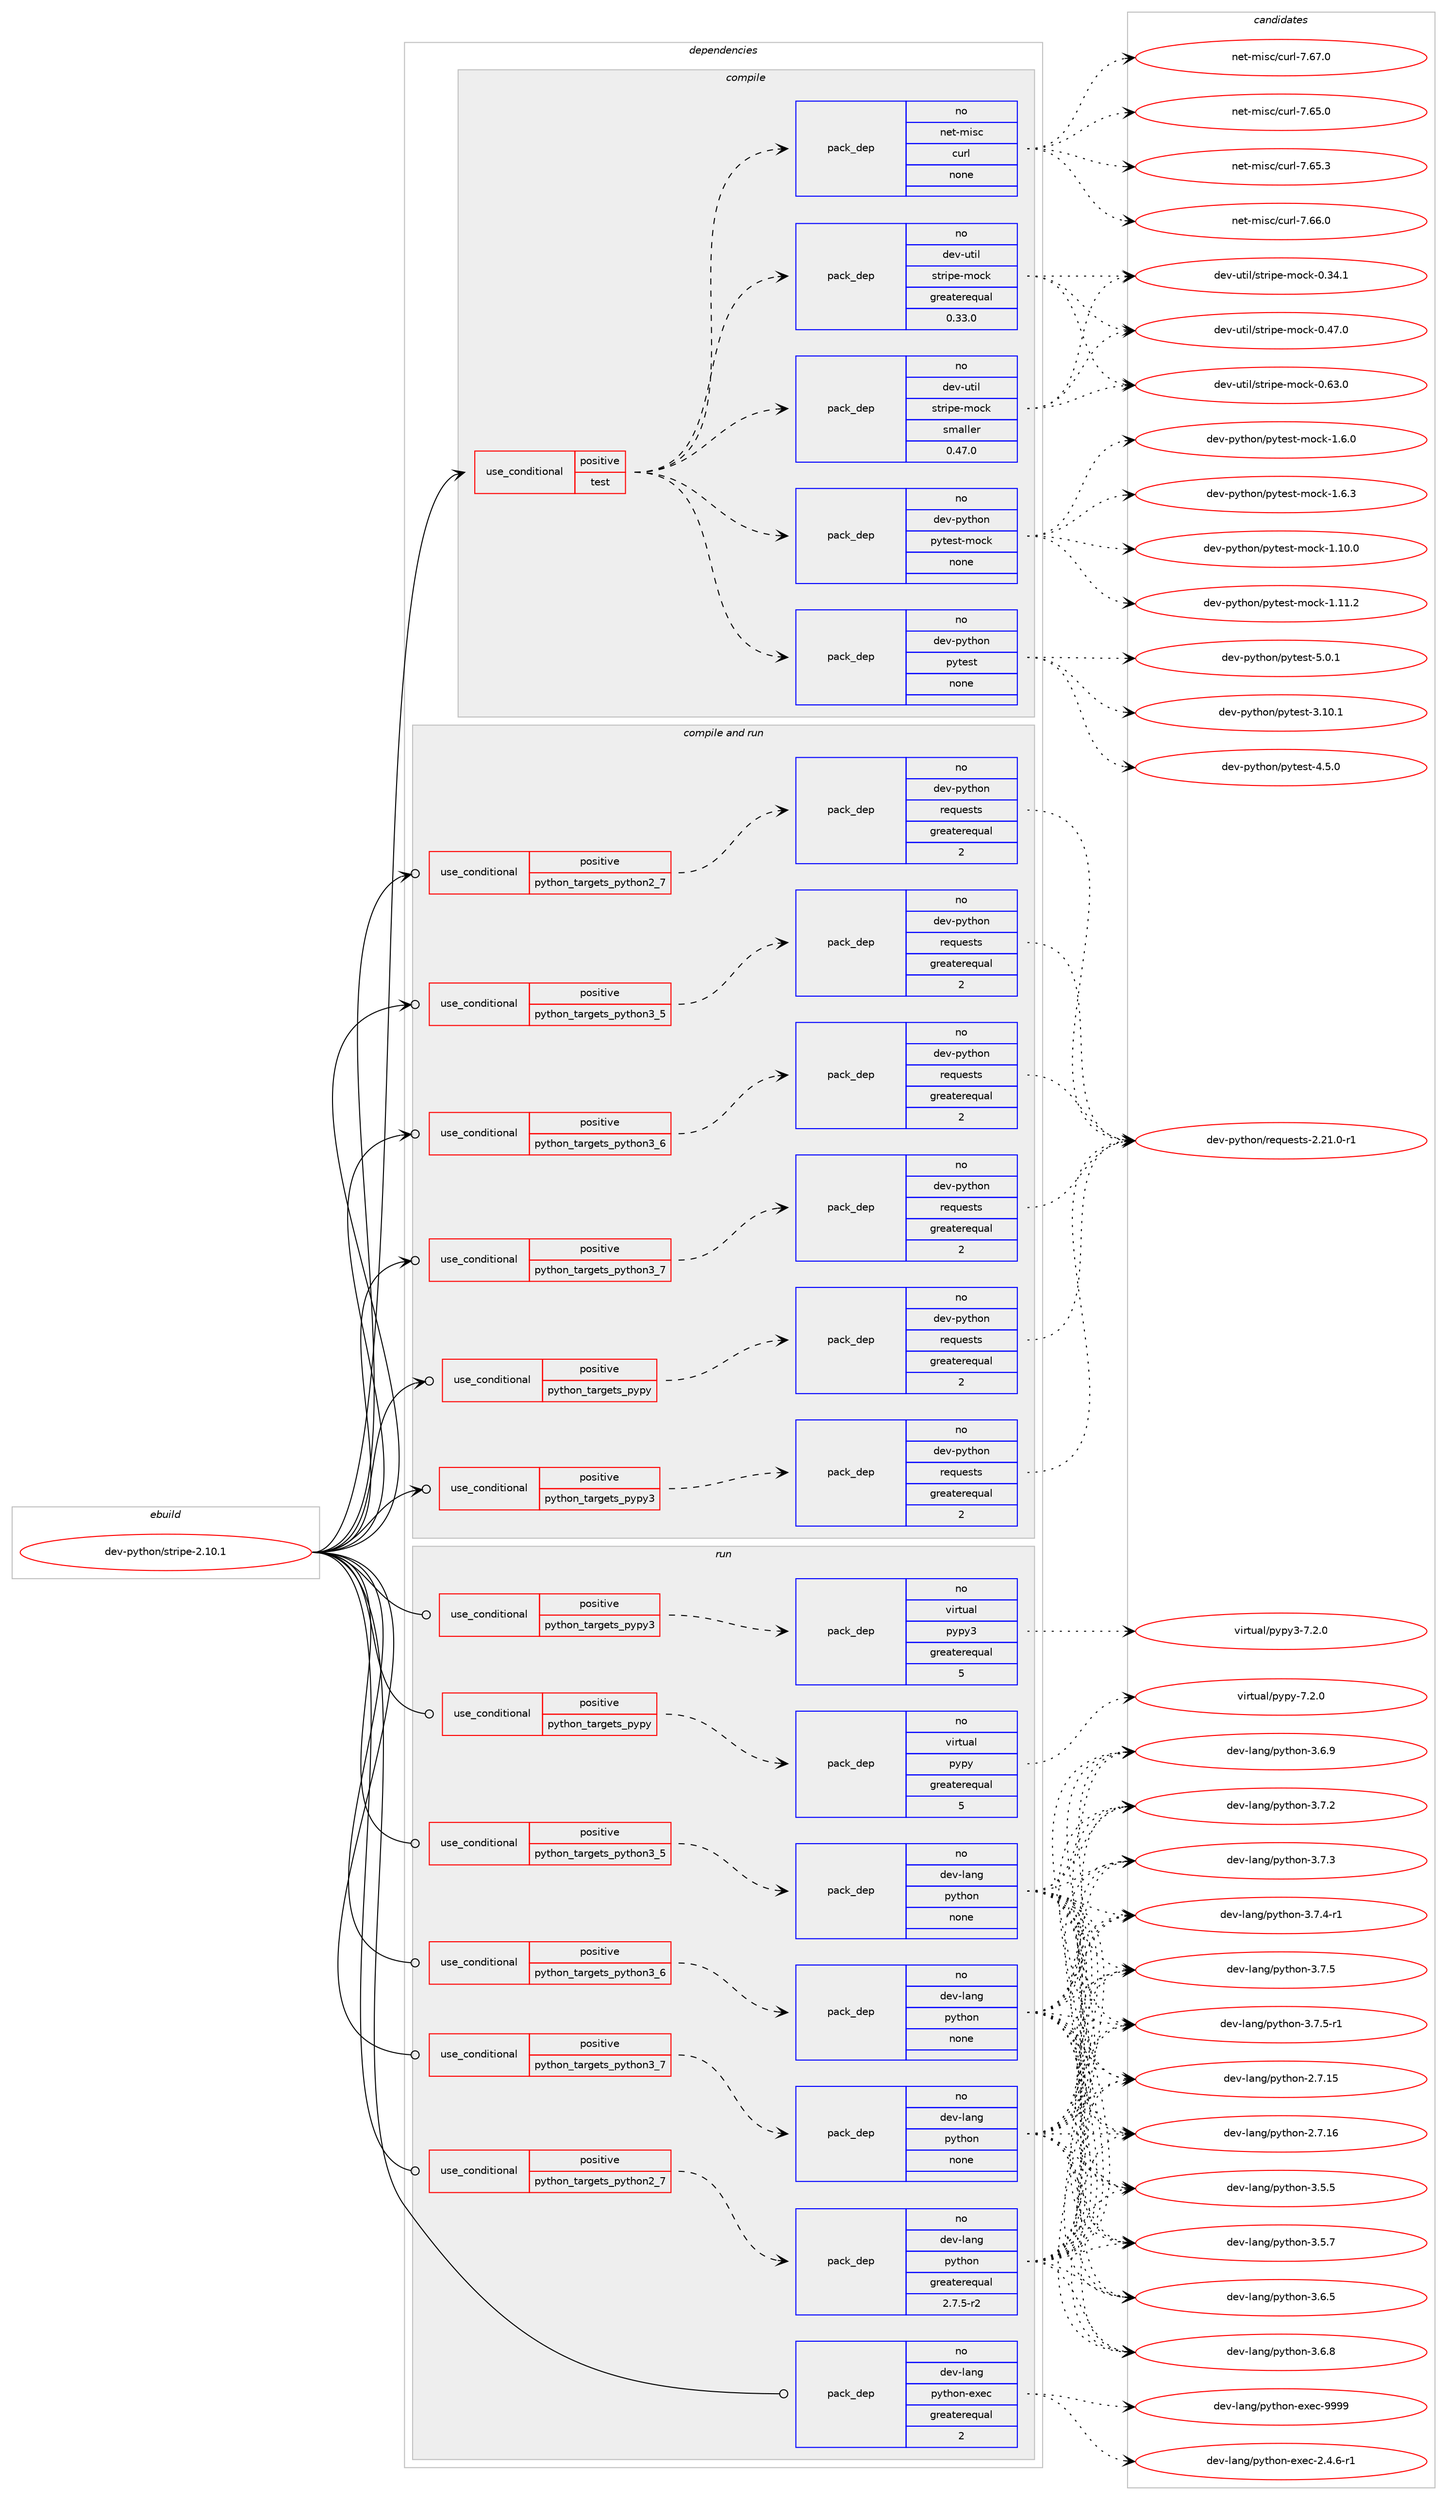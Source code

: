 digraph prolog {

# *************
# Graph options
# *************

newrank=true;
concentrate=true;
compound=true;
graph [rankdir=LR,fontname=Helvetica,fontsize=10,ranksep=1.5];#, ranksep=2.5, nodesep=0.2];
edge  [arrowhead=vee];
node  [fontname=Helvetica,fontsize=10];

# **********
# The ebuild
# **********

subgraph cluster_leftcol {
color=gray;
rank=same;
label=<<i>ebuild</i>>;
id [label="dev-python/stripe-2.10.1", color=red, width=4, href="../dev-python/stripe-2.10.1.svg"];
}

# ****************
# The dependencies
# ****************

subgraph cluster_midcol {
color=gray;
label=<<i>dependencies</i>>;
subgraph cluster_compile {
fillcolor="#eeeeee";
style=filled;
label=<<i>compile</i>>;
subgraph cond150028 {
dependency639428 [label=<<TABLE BORDER="0" CELLBORDER="1" CELLSPACING="0" CELLPADDING="4"><TR><TD ROWSPAN="3" CELLPADDING="10">use_conditional</TD></TR><TR><TD>positive</TD></TR><TR><TD>test</TD></TR></TABLE>>, shape=none, color=red];
subgraph pack477519 {
dependency639429 [label=<<TABLE BORDER="0" CELLBORDER="1" CELLSPACING="0" CELLPADDING="4" WIDTH="220"><TR><TD ROWSPAN="6" CELLPADDING="30">pack_dep</TD></TR><TR><TD WIDTH="110">no</TD></TR><TR><TD>dev-util</TD></TR><TR><TD>stripe-mock</TD></TR><TR><TD>greaterequal</TD></TR><TR><TD>0.33.0</TD></TR></TABLE>>, shape=none, color=blue];
}
dependency639428:e -> dependency639429:w [weight=20,style="dashed",arrowhead="vee"];
subgraph pack477520 {
dependency639430 [label=<<TABLE BORDER="0" CELLBORDER="1" CELLSPACING="0" CELLPADDING="4" WIDTH="220"><TR><TD ROWSPAN="6" CELLPADDING="30">pack_dep</TD></TR><TR><TD WIDTH="110">no</TD></TR><TR><TD>dev-util</TD></TR><TR><TD>stripe-mock</TD></TR><TR><TD>smaller</TD></TR><TR><TD>0.47.0</TD></TR></TABLE>>, shape=none, color=blue];
}
dependency639428:e -> dependency639430:w [weight=20,style="dashed",arrowhead="vee"];
subgraph pack477521 {
dependency639431 [label=<<TABLE BORDER="0" CELLBORDER="1" CELLSPACING="0" CELLPADDING="4" WIDTH="220"><TR><TD ROWSPAN="6" CELLPADDING="30">pack_dep</TD></TR><TR><TD WIDTH="110">no</TD></TR><TR><TD>dev-python</TD></TR><TR><TD>pytest</TD></TR><TR><TD>none</TD></TR><TR><TD></TD></TR></TABLE>>, shape=none, color=blue];
}
dependency639428:e -> dependency639431:w [weight=20,style="dashed",arrowhead="vee"];
subgraph pack477522 {
dependency639432 [label=<<TABLE BORDER="0" CELLBORDER="1" CELLSPACING="0" CELLPADDING="4" WIDTH="220"><TR><TD ROWSPAN="6" CELLPADDING="30">pack_dep</TD></TR><TR><TD WIDTH="110">no</TD></TR><TR><TD>dev-python</TD></TR><TR><TD>pytest-mock</TD></TR><TR><TD>none</TD></TR><TR><TD></TD></TR></TABLE>>, shape=none, color=blue];
}
dependency639428:e -> dependency639432:w [weight=20,style="dashed",arrowhead="vee"];
subgraph pack477523 {
dependency639433 [label=<<TABLE BORDER="0" CELLBORDER="1" CELLSPACING="0" CELLPADDING="4" WIDTH="220"><TR><TD ROWSPAN="6" CELLPADDING="30">pack_dep</TD></TR><TR><TD WIDTH="110">no</TD></TR><TR><TD>net-misc</TD></TR><TR><TD>curl</TD></TR><TR><TD>none</TD></TR><TR><TD></TD></TR></TABLE>>, shape=none, color=blue];
}
dependency639428:e -> dependency639433:w [weight=20,style="dashed",arrowhead="vee"];
}
id:e -> dependency639428:w [weight=20,style="solid",arrowhead="vee"];
}
subgraph cluster_compileandrun {
fillcolor="#eeeeee";
style=filled;
label=<<i>compile and run</i>>;
subgraph cond150029 {
dependency639434 [label=<<TABLE BORDER="0" CELLBORDER="1" CELLSPACING="0" CELLPADDING="4"><TR><TD ROWSPAN="3" CELLPADDING="10">use_conditional</TD></TR><TR><TD>positive</TD></TR><TR><TD>python_targets_pypy</TD></TR></TABLE>>, shape=none, color=red];
subgraph pack477524 {
dependency639435 [label=<<TABLE BORDER="0" CELLBORDER="1" CELLSPACING="0" CELLPADDING="4" WIDTH="220"><TR><TD ROWSPAN="6" CELLPADDING="30">pack_dep</TD></TR><TR><TD WIDTH="110">no</TD></TR><TR><TD>dev-python</TD></TR><TR><TD>requests</TD></TR><TR><TD>greaterequal</TD></TR><TR><TD>2</TD></TR></TABLE>>, shape=none, color=blue];
}
dependency639434:e -> dependency639435:w [weight=20,style="dashed",arrowhead="vee"];
}
id:e -> dependency639434:w [weight=20,style="solid",arrowhead="odotvee"];
subgraph cond150030 {
dependency639436 [label=<<TABLE BORDER="0" CELLBORDER="1" CELLSPACING="0" CELLPADDING="4"><TR><TD ROWSPAN="3" CELLPADDING="10">use_conditional</TD></TR><TR><TD>positive</TD></TR><TR><TD>python_targets_pypy3</TD></TR></TABLE>>, shape=none, color=red];
subgraph pack477525 {
dependency639437 [label=<<TABLE BORDER="0" CELLBORDER="1" CELLSPACING="0" CELLPADDING="4" WIDTH="220"><TR><TD ROWSPAN="6" CELLPADDING="30">pack_dep</TD></TR><TR><TD WIDTH="110">no</TD></TR><TR><TD>dev-python</TD></TR><TR><TD>requests</TD></TR><TR><TD>greaterequal</TD></TR><TR><TD>2</TD></TR></TABLE>>, shape=none, color=blue];
}
dependency639436:e -> dependency639437:w [weight=20,style="dashed",arrowhead="vee"];
}
id:e -> dependency639436:w [weight=20,style="solid",arrowhead="odotvee"];
subgraph cond150031 {
dependency639438 [label=<<TABLE BORDER="0" CELLBORDER="1" CELLSPACING="0" CELLPADDING="4"><TR><TD ROWSPAN="3" CELLPADDING="10">use_conditional</TD></TR><TR><TD>positive</TD></TR><TR><TD>python_targets_python2_7</TD></TR></TABLE>>, shape=none, color=red];
subgraph pack477526 {
dependency639439 [label=<<TABLE BORDER="0" CELLBORDER="1" CELLSPACING="0" CELLPADDING="4" WIDTH="220"><TR><TD ROWSPAN="6" CELLPADDING="30">pack_dep</TD></TR><TR><TD WIDTH="110">no</TD></TR><TR><TD>dev-python</TD></TR><TR><TD>requests</TD></TR><TR><TD>greaterequal</TD></TR><TR><TD>2</TD></TR></TABLE>>, shape=none, color=blue];
}
dependency639438:e -> dependency639439:w [weight=20,style="dashed",arrowhead="vee"];
}
id:e -> dependency639438:w [weight=20,style="solid",arrowhead="odotvee"];
subgraph cond150032 {
dependency639440 [label=<<TABLE BORDER="0" CELLBORDER="1" CELLSPACING="0" CELLPADDING="4"><TR><TD ROWSPAN="3" CELLPADDING="10">use_conditional</TD></TR><TR><TD>positive</TD></TR><TR><TD>python_targets_python3_5</TD></TR></TABLE>>, shape=none, color=red];
subgraph pack477527 {
dependency639441 [label=<<TABLE BORDER="0" CELLBORDER="1" CELLSPACING="0" CELLPADDING="4" WIDTH="220"><TR><TD ROWSPAN="6" CELLPADDING="30">pack_dep</TD></TR><TR><TD WIDTH="110">no</TD></TR><TR><TD>dev-python</TD></TR><TR><TD>requests</TD></TR><TR><TD>greaterequal</TD></TR><TR><TD>2</TD></TR></TABLE>>, shape=none, color=blue];
}
dependency639440:e -> dependency639441:w [weight=20,style="dashed",arrowhead="vee"];
}
id:e -> dependency639440:w [weight=20,style="solid",arrowhead="odotvee"];
subgraph cond150033 {
dependency639442 [label=<<TABLE BORDER="0" CELLBORDER="1" CELLSPACING="0" CELLPADDING="4"><TR><TD ROWSPAN="3" CELLPADDING="10">use_conditional</TD></TR><TR><TD>positive</TD></TR><TR><TD>python_targets_python3_6</TD></TR></TABLE>>, shape=none, color=red];
subgraph pack477528 {
dependency639443 [label=<<TABLE BORDER="0" CELLBORDER="1" CELLSPACING="0" CELLPADDING="4" WIDTH="220"><TR><TD ROWSPAN="6" CELLPADDING="30">pack_dep</TD></TR><TR><TD WIDTH="110">no</TD></TR><TR><TD>dev-python</TD></TR><TR><TD>requests</TD></TR><TR><TD>greaterequal</TD></TR><TR><TD>2</TD></TR></TABLE>>, shape=none, color=blue];
}
dependency639442:e -> dependency639443:w [weight=20,style="dashed",arrowhead="vee"];
}
id:e -> dependency639442:w [weight=20,style="solid",arrowhead="odotvee"];
subgraph cond150034 {
dependency639444 [label=<<TABLE BORDER="0" CELLBORDER="1" CELLSPACING="0" CELLPADDING="4"><TR><TD ROWSPAN="3" CELLPADDING="10">use_conditional</TD></TR><TR><TD>positive</TD></TR><TR><TD>python_targets_python3_7</TD></TR></TABLE>>, shape=none, color=red];
subgraph pack477529 {
dependency639445 [label=<<TABLE BORDER="0" CELLBORDER="1" CELLSPACING="0" CELLPADDING="4" WIDTH="220"><TR><TD ROWSPAN="6" CELLPADDING="30">pack_dep</TD></TR><TR><TD WIDTH="110">no</TD></TR><TR><TD>dev-python</TD></TR><TR><TD>requests</TD></TR><TR><TD>greaterequal</TD></TR><TR><TD>2</TD></TR></TABLE>>, shape=none, color=blue];
}
dependency639444:e -> dependency639445:w [weight=20,style="dashed",arrowhead="vee"];
}
id:e -> dependency639444:w [weight=20,style="solid",arrowhead="odotvee"];
}
subgraph cluster_run {
fillcolor="#eeeeee";
style=filled;
label=<<i>run</i>>;
subgraph cond150035 {
dependency639446 [label=<<TABLE BORDER="0" CELLBORDER="1" CELLSPACING="0" CELLPADDING="4"><TR><TD ROWSPAN="3" CELLPADDING="10">use_conditional</TD></TR><TR><TD>positive</TD></TR><TR><TD>python_targets_pypy</TD></TR></TABLE>>, shape=none, color=red];
subgraph pack477530 {
dependency639447 [label=<<TABLE BORDER="0" CELLBORDER="1" CELLSPACING="0" CELLPADDING="4" WIDTH="220"><TR><TD ROWSPAN="6" CELLPADDING="30">pack_dep</TD></TR><TR><TD WIDTH="110">no</TD></TR><TR><TD>virtual</TD></TR><TR><TD>pypy</TD></TR><TR><TD>greaterequal</TD></TR><TR><TD>5</TD></TR></TABLE>>, shape=none, color=blue];
}
dependency639446:e -> dependency639447:w [weight=20,style="dashed",arrowhead="vee"];
}
id:e -> dependency639446:w [weight=20,style="solid",arrowhead="odot"];
subgraph cond150036 {
dependency639448 [label=<<TABLE BORDER="0" CELLBORDER="1" CELLSPACING="0" CELLPADDING="4"><TR><TD ROWSPAN="3" CELLPADDING="10">use_conditional</TD></TR><TR><TD>positive</TD></TR><TR><TD>python_targets_pypy3</TD></TR></TABLE>>, shape=none, color=red];
subgraph pack477531 {
dependency639449 [label=<<TABLE BORDER="0" CELLBORDER="1" CELLSPACING="0" CELLPADDING="4" WIDTH="220"><TR><TD ROWSPAN="6" CELLPADDING="30">pack_dep</TD></TR><TR><TD WIDTH="110">no</TD></TR><TR><TD>virtual</TD></TR><TR><TD>pypy3</TD></TR><TR><TD>greaterequal</TD></TR><TR><TD>5</TD></TR></TABLE>>, shape=none, color=blue];
}
dependency639448:e -> dependency639449:w [weight=20,style="dashed",arrowhead="vee"];
}
id:e -> dependency639448:w [weight=20,style="solid",arrowhead="odot"];
subgraph cond150037 {
dependency639450 [label=<<TABLE BORDER="0" CELLBORDER="1" CELLSPACING="0" CELLPADDING="4"><TR><TD ROWSPAN="3" CELLPADDING="10">use_conditional</TD></TR><TR><TD>positive</TD></TR><TR><TD>python_targets_python2_7</TD></TR></TABLE>>, shape=none, color=red];
subgraph pack477532 {
dependency639451 [label=<<TABLE BORDER="0" CELLBORDER="1" CELLSPACING="0" CELLPADDING="4" WIDTH="220"><TR><TD ROWSPAN="6" CELLPADDING="30">pack_dep</TD></TR><TR><TD WIDTH="110">no</TD></TR><TR><TD>dev-lang</TD></TR><TR><TD>python</TD></TR><TR><TD>greaterequal</TD></TR><TR><TD>2.7.5-r2</TD></TR></TABLE>>, shape=none, color=blue];
}
dependency639450:e -> dependency639451:w [weight=20,style="dashed",arrowhead="vee"];
}
id:e -> dependency639450:w [weight=20,style="solid",arrowhead="odot"];
subgraph cond150038 {
dependency639452 [label=<<TABLE BORDER="0" CELLBORDER="1" CELLSPACING="0" CELLPADDING="4"><TR><TD ROWSPAN="3" CELLPADDING="10">use_conditional</TD></TR><TR><TD>positive</TD></TR><TR><TD>python_targets_python3_5</TD></TR></TABLE>>, shape=none, color=red];
subgraph pack477533 {
dependency639453 [label=<<TABLE BORDER="0" CELLBORDER="1" CELLSPACING="0" CELLPADDING="4" WIDTH="220"><TR><TD ROWSPAN="6" CELLPADDING="30">pack_dep</TD></TR><TR><TD WIDTH="110">no</TD></TR><TR><TD>dev-lang</TD></TR><TR><TD>python</TD></TR><TR><TD>none</TD></TR><TR><TD></TD></TR></TABLE>>, shape=none, color=blue];
}
dependency639452:e -> dependency639453:w [weight=20,style="dashed",arrowhead="vee"];
}
id:e -> dependency639452:w [weight=20,style="solid",arrowhead="odot"];
subgraph cond150039 {
dependency639454 [label=<<TABLE BORDER="0" CELLBORDER="1" CELLSPACING="0" CELLPADDING="4"><TR><TD ROWSPAN="3" CELLPADDING="10">use_conditional</TD></TR><TR><TD>positive</TD></TR><TR><TD>python_targets_python3_6</TD></TR></TABLE>>, shape=none, color=red];
subgraph pack477534 {
dependency639455 [label=<<TABLE BORDER="0" CELLBORDER="1" CELLSPACING="0" CELLPADDING="4" WIDTH="220"><TR><TD ROWSPAN="6" CELLPADDING="30">pack_dep</TD></TR><TR><TD WIDTH="110">no</TD></TR><TR><TD>dev-lang</TD></TR><TR><TD>python</TD></TR><TR><TD>none</TD></TR><TR><TD></TD></TR></TABLE>>, shape=none, color=blue];
}
dependency639454:e -> dependency639455:w [weight=20,style="dashed",arrowhead="vee"];
}
id:e -> dependency639454:w [weight=20,style="solid",arrowhead="odot"];
subgraph cond150040 {
dependency639456 [label=<<TABLE BORDER="0" CELLBORDER="1" CELLSPACING="0" CELLPADDING="4"><TR><TD ROWSPAN="3" CELLPADDING="10">use_conditional</TD></TR><TR><TD>positive</TD></TR><TR><TD>python_targets_python3_7</TD></TR></TABLE>>, shape=none, color=red];
subgraph pack477535 {
dependency639457 [label=<<TABLE BORDER="0" CELLBORDER="1" CELLSPACING="0" CELLPADDING="4" WIDTH="220"><TR><TD ROWSPAN="6" CELLPADDING="30">pack_dep</TD></TR><TR><TD WIDTH="110">no</TD></TR><TR><TD>dev-lang</TD></TR><TR><TD>python</TD></TR><TR><TD>none</TD></TR><TR><TD></TD></TR></TABLE>>, shape=none, color=blue];
}
dependency639456:e -> dependency639457:w [weight=20,style="dashed",arrowhead="vee"];
}
id:e -> dependency639456:w [weight=20,style="solid",arrowhead="odot"];
subgraph pack477536 {
dependency639458 [label=<<TABLE BORDER="0" CELLBORDER="1" CELLSPACING="0" CELLPADDING="4" WIDTH="220"><TR><TD ROWSPAN="6" CELLPADDING="30">pack_dep</TD></TR><TR><TD WIDTH="110">no</TD></TR><TR><TD>dev-lang</TD></TR><TR><TD>python-exec</TD></TR><TR><TD>greaterequal</TD></TR><TR><TD>2</TD></TR></TABLE>>, shape=none, color=blue];
}
id:e -> dependency639458:w [weight=20,style="solid",arrowhead="odot"];
}
}

# **************
# The candidates
# **************

subgraph cluster_choices {
rank=same;
color=gray;
label=<<i>candidates</i>>;

subgraph choice477519 {
color=black;
nodesep=1;
choice1001011184511711610510847115116114105112101451091119910745484651524649 [label="dev-util/stripe-mock-0.34.1", color=red, width=4,href="../dev-util/stripe-mock-0.34.1.svg"];
choice1001011184511711610510847115116114105112101451091119910745484652554648 [label="dev-util/stripe-mock-0.47.0", color=red, width=4,href="../dev-util/stripe-mock-0.47.0.svg"];
choice1001011184511711610510847115116114105112101451091119910745484654514648 [label="dev-util/stripe-mock-0.63.0", color=red, width=4,href="../dev-util/stripe-mock-0.63.0.svg"];
dependency639429:e -> choice1001011184511711610510847115116114105112101451091119910745484651524649:w [style=dotted,weight="100"];
dependency639429:e -> choice1001011184511711610510847115116114105112101451091119910745484652554648:w [style=dotted,weight="100"];
dependency639429:e -> choice1001011184511711610510847115116114105112101451091119910745484654514648:w [style=dotted,weight="100"];
}
subgraph choice477520 {
color=black;
nodesep=1;
choice1001011184511711610510847115116114105112101451091119910745484651524649 [label="dev-util/stripe-mock-0.34.1", color=red, width=4,href="../dev-util/stripe-mock-0.34.1.svg"];
choice1001011184511711610510847115116114105112101451091119910745484652554648 [label="dev-util/stripe-mock-0.47.0", color=red, width=4,href="../dev-util/stripe-mock-0.47.0.svg"];
choice1001011184511711610510847115116114105112101451091119910745484654514648 [label="dev-util/stripe-mock-0.63.0", color=red, width=4,href="../dev-util/stripe-mock-0.63.0.svg"];
dependency639430:e -> choice1001011184511711610510847115116114105112101451091119910745484651524649:w [style=dotted,weight="100"];
dependency639430:e -> choice1001011184511711610510847115116114105112101451091119910745484652554648:w [style=dotted,weight="100"];
dependency639430:e -> choice1001011184511711610510847115116114105112101451091119910745484654514648:w [style=dotted,weight="100"];
}
subgraph choice477521 {
color=black;
nodesep=1;
choice100101118451121211161041111104711212111610111511645514649484649 [label="dev-python/pytest-3.10.1", color=red, width=4,href="../dev-python/pytest-3.10.1.svg"];
choice1001011184511212111610411111047112121116101115116455246534648 [label="dev-python/pytest-4.5.0", color=red, width=4,href="../dev-python/pytest-4.5.0.svg"];
choice1001011184511212111610411111047112121116101115116455346484649 [label="dev-python/pytest-5.0.1", color=red, width=4,href="../dev-python/pytest-5.0.1.svg"];
dependency639431:e -> choice100101118451121211161041111104711212111610111511645514649484649:w [style=dotted,weight="100"];
dependency639431:e -> choice1001011184511212111610411111047112121116101115116455246534648:w [style=dotted,weight="100"];
dependency639431:e -> choice1001011184511212111610411111047112121116101115116455346484649:w [style=dotted,weight="100"];
}
subgraph choice477522 {
color=black;
nodesep=1;
choice1001011184511212111610411111047112121116101115116451091119910745494649484648 [label="dev-python/pytest-mock-1.10.0", color=red, width=4,href="../dev-python/pytest-mock-1.10.0.svg"];
choice1001011184511212111610411111047112121116101115116451091119910745494649494650 [label="dev-python/pytest-mock-1.11.2", color=red, width=4,href="../dev-python/pytest-mock-1.11.2.svg"];
choice10010111845112121116104111110471121211161011151164510911199107454946544648 [label="dev-python/pytest-mock-1.6.0", color=red, width=4,href="../dev-python/pytest-mock-1.6.0.svg"];
choice10010111845112121116104111110471121211161011151164510911199107454946544651 [label="dev-python/pytest-mock-1.6.3", color=red, width=4,href="../dev-python/pytest-mock-1.6.3.svg"];
dependency639432:e -> choice1001011184511212111610411111047112121116101115116451091119910745494649484648:w [style=dotted,weight="100"];
dependency639432:e -> choice1001011184511212111610411111047112121116101115116451091119910745494649494650:w [style=dotted,weight="100"];
dependency639432:e -> choice10010111845112121116104111110471121211161011151164510911199107454946544648:w [style=dotted,weight="100"];
dependency639432:e -> choice10010111845112121116104111110471121211161011151164510911199107454946544651:w [style=dotted,weight="100"];
}
subgraph choice477523 {
color=black;
nodesep=1;
choice1101011164510910511599479911711410845554654534648 [label="net-misc/curl-7.65.0", color=red, width=4,href="../net-misc/curl-7.65.0.svg"];
choice1101011164510910511599479911711410845554654534651 [label="net-misc/curl-7.65.3", color=red, width=4,href="../net-misc/curl-7.65.3.svg"];
choice1101011164510910511599479911711410845554654544648 [label="net-misc/curl-7.66.0", color=red, width=4,href="../net-misc/curl-7.66.0.svg"];
choice1101011164510910511599479911711410845554654554648 [label="net-misc/curl-7.67.0", color=red, width=4,href="../net-misc/curl-7.67.0.svg"];
dependency639433:e -> choice1101011164510910511599479911711410845554654534648:w [style=dotted,weight="100"];
dependency639433:e -> choice1101011164510910511599479911711410845554654534651:w [style=dotted,weight="100"];
dependency639433:e -> choice1101011164510910511599479911711410845554654544648:w [style=dotted,weight="100"];
dependency639433:e -> choice1101011164510910511599479911711410845554654554648:w [style=dotted,weight="100"];
}
subgraph choice477524 {
color=black;
nodesep=1;
choice1001011184511212111610411111047114101113117101115116115455046504946484511449 [label="dev-python/requests-2.21.0-r1", color=red, width=4,href="../dev-python/requests-2.21.0-r1.svg"];
dependency639435:e -> choice1001011184511212111610411111047114101113117101115116115455046504946484511449:w [style=dotted,weight="100"];
}
subgraph choice477525 {
color=black;
nodesep=1;
choice1001011184511212111610411111047114101113117101115116115455046504946484511449 [label="dev-python/requests-2.21.0-r1", color=red, width=4,href="../dev-python/requests-2.21.0-r1.svg"];
dependency639437:e -> choice1001011184511212111610411111047114101113117101115116115455046504946484511449:w [style=dotted,weight="100"];
}
subgraph choice477526 {
color=black;
nodesep=1;
choice1001011184511212111610411111047114101113117101115116115455046504946484511449 [label="dev-python/requests-2.21.0-r1", color=red, width=4,href="../dev-python/requests-2.21.0-r1.svg"];
dependency639439:e -> choice1001011184511212111610411111047114101113117101115116115455046504946484511449:w [style=dotted,weight="100"];
}
subgraph choice477527 {
color=black;
nodesep=1;
choice1001011184511212111610411111047114101113117101115116115455046504946484511449 [label="dev-python/requests-2.21.0-r1", color=red, width=4,href="../dev-python/requests-2.21.0-r1.svg"];
dependency639441:e -> choice1001011184511212111610411111047114101113117101115116115455046504946484511449:w [style=dotted,weight="100"];
}
subgraph choice477528 {
color=black;
nodesep=1;
choice1001011184511212111610411111047114101113117101115116115455046504946484511449 [label="dev-python/requests-2.21.0-r1", color=red, width=4,href="../dev-python/requests-2.21.0-r1.svg"];
dependency639443:e -> choice1001011184511212111610411111047114101113117101115116115455046504946484511449:w [style=dotted,weight="100"];
}
subgraph choice477529 {
color=black;
nodesep=1;
choice1001011184511212111610411111047114101113117101115116115455046504946484511449 [label="dev-python/requests-2.21.0-r1", color=red, width=4,href="../dev-python/requests-2.21.0-r1.svg"];
dependency639445:e -> choice1001011184511212111610411111047114101113117101115116115455046504946484511449:w [style=dotted,weight="100"];
}
subgraph choice477530 {
color=black;
nodesep=1;
choice1181051141161179710847112121112121455546504648 [label="virtual/pypy-7.2.0", color=red, width=4,href="../virtual/pypy-7.2.0.svg"];
dependency639447:e -> choice1181051141161179710847112121112121455546504648:w [style=dotted,weight="100"];
}
subgraph choice477531 {
color=black;
nodesep=1;
choice118105114116117971084711212111212151455546504648 [label="virtual/pypy3-7.2.0", color=red, width=4,href="../virtual/pypy3-7.2.0.svg"];
dependency639449:e -> choice118105114116117971084711212111212151455546504648:w [style=dotted,weight="100"];
}
subgraph choice477532 {
color=black;
nodesep=1;
choice10010111845108971101034711212111610411111045504655464953 [label="dev-lang/python-2.7.15", color=red, width=4,href="../dev-lang/python-2.7.15.svg"];
choice10010111845108971101034711212111610411111045504655464954 [label="dev-lang/python-2.7.16", color=red, width=4,href="../dev-lang/python-2.7.16.svg"];
choice100101118451089711010347112121116104111110455146534653 [label="dev-lang/python-3.5.5", color=red, width=4,href="../dev-lang/python-3.5.5.svg"];
choice100101118451089711010347112121116104111110455146534655 [label="dev-lang/python-3.5.7", color=red, width=4,href="../dev-lang/python-3.5.7.svg"];
choice100101118451089711010347112121116104111110455146544653 [label="dev-lang/python-3.6.5", color=red, width=4,href="../dev-lang/python-3.6.5.svg"];
choice100101118451089711010347112121116104111110455146544656 [label="dev-lang/python-3.6.8", color=red, width=4,href="../dev-lang/python-3.6.8.svg"];
choice100101118451089711010347112121116104111110455146544657 [label="dev-lang/python-3.6.9", color=red, width=4,href="../dev-lang/python-3.6.9.svg"];
choice100101118451089711010347112121116104111110455146554650 [label="dev-lang/python-3.7.2", color=red, width=4,href="../dev-lang/python-3.7.2.svg"];
choice100101118451089711010347112121116104111110455146554651 [label="dev-lang/python-3.7.3", color=red, width=4,href="../dev-lang/python-3.7.3.svg"];
choice1001011184510897110103471121211161041111104551465546524511449 [label="dev-lang/python-3.7.4-r1", color=red, width=4,href="../dev-lang/python-3.7.4-r1.svg"];
choice100101118451089711010347112121116104111110455146554653 [label="dev-lang/python-3.7.5", color=red, width=4,href="../dev-lang/python-3.7.5.svg"];
choice1001011184510897110103471121211161041111104551465546534511449 [label="dev-lang/python-3.7.5-r1", color=red, width=4,href="../dev-lang/python-3.7.5-r1.svg"];
dependency639451:e -> choice10010111845108971101034711212111610411111045504655464953:w [style=dotted,weight="100"];
dependency639451:e -> choice10010111845108971101034711212111610411111045504655464954:w [style=dotted,weight="100"];
dependency639451:e -> choice100101118451089711010347112121116104111110455146534653:w [style=dotted,weight="100"];
dependency639451:e -> choice100101118451089711010347112121116104111110455146534655:w [style=dotted,weight="100"];
dependency639451:e -> choice100101118451089711010347112121116104111110455146544653:w [style=dotted,weight="100"];
dependency639451:e -> choice100101118451089711010347112121116104111110455146544656:w [style=dotted,weight="100"];
dependency639451:e -> choice100101118451089711010347112121116104111110455146544657:w [style=dotted,weight="100"];
dependency639451:e -> choice100101118451089711010347112121116104111110455146554650:w [style=dotted,weight="100"];
dependency639451:e -> choice100101118451089711010347112121116104111110455146554651:w [style=dotted,weight="100"];
dependency639451:e -> choice1001011184510897110103471121211161041111104551465546524511449:w [style=dotted,weight="100"];
dependency639451:e -> choice100101118451089711010347112121116104111110455146554653:w [style=dotted,weight="100"];
dependency639451:e -> choice1001011184510897110103471121211161041111104551465546534511449:w [style=dotted,weight="100"];
}
subgraph choice477533 {
color=black;
nodesep=1;
choice10010111845108971101034711212111610411111045504655464953 [label="dev-lang/python-2.7.15", color=red, width=4,href="../dev-lang/python-2.7.15.svg"];
choice10010111845108971101034711212111610411111045504655464954 [label="dev-lang/python-2.7.16", color=red, width=4,href="../dev-lang/python-2.7.16.svg"];
choice100101118451089711010347112121116104111110455146534653 [label="dev-lang/python-3.5.5", color=red, width=4,href="../dev-lang/python-3.5.5.svg"];
choice100101118451089711010347112121116104111110455146534655 [label="dev-lang/python-3.5.7", color=red, width=4,href="../dev-lang/python-3.5.7.svg"];
choice100101118451089711010347112121116104111110455146544653 [label="dev-lang/python-3.6.5", color=red, width=4,href="../dev-lang/python-3.6.5.svg"];
choice100101118451089711010347112121116104111110455146544656 [label="dev-lang/python-3.6.8", color=red, width=4,href="../dev-lang/python-3.6.8.svg"];
choice100101118451089711010347112121116104111110455146544657 [label="dev-lang/python-3.6.9", color=red, width=4,href="../dev-lang/python-3.6.9.svg"];
choice100101118451089711010347112121116104111110455146554650 [label="dev-lang/python-3.7.2", color=red, width=4,href="../dev-lang/python-3.7.2.svg"];
choice100101118451089711010347112121116104111110455146554651 [label="dev-lang/python-3.7.3", color=red, width=4,href="../dev-lang/python-3.7.3.svg"];
choice1001011184510897110103471121211161041111104551465546524511449 [label="dev-lang/python-3.7.4-r1", color=red, width=4,href="../dev-lang/python-3.7.4-r1.svg"];
choice100101118451089711010347112121116104111110455146554653 [label="dev-lang/python-3.7.5", color=red, width=4,href="../dev-lang/python-3.7.5.svg"];
choice1001011184510897110103471121211161041111104551465546534511449 [label="dev-lang/python-3.7.5-r1", color=red, width=4,href="../dev-lang/python-3.7.5-r1.svg"];
dependency639453:e -> choice10010111845108971101034711212111610411111045504655464953:w [style=dotted,weight="100"];
dependency639453:e -> choice10010111845108971101034711212111610411111045504655464954:w [style=dotted,weight="100"];
dependency639453:e -> choice100101118451089711010347112121116104111110455146534653:w [style=dotted,weight="100"];
dependency639453:e -> choice100101118451089711010347112121116104111110455146534655:w [style=dotted,weight="100"];
dependency639453:e -> choice100101118451089711010347112121116104111110455146544653:w [style=dotted,weight="100"];
dependency639453:e -> choice100101118451089711010347112121116104111110455146544656:w [style=dotted,weight="100"];
dependency639453:e -> choice100101118451089711010347112121116104111110455146544657:w [style=dotted,weight="100"];
dependency639453:e -> choice100101118451089711010347112121116104111110455146554650:w [style=dotted,weight="100"];
dependency639453:e -> choice100101118451089711010347112121116104111110455146554651:w [style=dotted,weight="100"];
dependency639453:e -> choice1001011184510897110103471121211161041111104551465546524511449:w [style=dotted,weight="100"];
dependency639453:e -> choice100101118451089711010347112121116104111110455146554653:w [style=dotted,weight="100"];
dependency639453:e -> choice1001011184510897110103471121211161041111104551465546534511449:w [style=dotted,weight="100"];
}
subgraph choice477534 {
color=black;
nodesep=1;
choice10010111845108971101034711212111610411111045504655464953 [label="dev-lang/python-2.7.15", color=red, width=4,href="../dev-lang/python-2.7.15.svg"];
choice10010111845108971101034711212111610411111045504655464954 [label="dev-lang/python-2.7.16", color=red, width=4,href="../dev-lang/python-2.7.16.svg"];
choice100101118451089711010347112121116104111110455146534653 [label="dev-lang/python-3.5.5", color=red, width=4,href="../dev-lang/python-3.5.5.svg"];
choice100101118451089711010347112121116104111110455146534655 [label="dev-lang/python-3.5.7", color=red, width=4,href="../dev-lang/python-3.5.7.svg"];
choice100101118451089711010347112121116104111110455146544653 [label="dev-lang/python-3.6.5", color=red, width=4,href="../dev-lang/python-3.6.5.svg"];
choice100101118451089711010347112121116104111110455146544656 [label="dev-lang/python-3.6.8", color=red, width=4,href="../dev-lang/python-3.6.8.svg"];
choice100101118451089711010347112121116104111110455146544657 [label="dev-lang/python-3.6.9", color=red, width=4,href="../dev-lang/python-3.6.9.svg"];
choice100101118451089711010347112121116104111110455146554650 [label="dev-lang/python-3.7.2", color=red, width=4,href="../dev-lang/python-3.7.2.svg"];
choice100101118451089711010347112121116104111110455146554651 [label="dev-lang/python-3.7.3", color=red, width=4,href="../dev-lang/python-3.7.3.svg"];
choice1001011184510897110103471121211161041111104551465546524511449 [label="dev-lang/python-3.7.4-r1", color=red, width=4,href="../dev-lang/python-3.7.4-r1.svg"];
choice100101118451089711010347112121116104111110455146554653 [label="dev-lang/python-3.7.5", color=red, width=4,href="../dev-lang/python-3.7.5.svg"];
choice1001011184510897110103471121211161041111104551465546534511449 [label="dev-lang/python-3.7.5-r1", color=red, width=4,href="../dev-lang/python-3.7.5-r1.svg"];
dependency639455:e -> choice10010111845108971101034711212111610411111045504655464953:w [style=dotted,weight="100"];
dependency639455:e -> choice10010111845108971101034711212111610411111045504655464954:w [style=dotted,weight="100"];
dependency639455:e -> choice100101118451089711010347112121116104111110455146534653:w [style=dotted,weight="100"];
dependency639455:e -> choice100101118451089711010347112121116104111110455146534655:w [style=dotted,weight="100"];
dependency639455:e -> choice100101118451089711010347112121116104111110455146544653:w [style=dotted,weight="100"];
dependency639455:e -> choice100101118451089711010347112121116104111110455146544656:w [style=dotted,weight="100"];
dependency639455:e -> choice100101118451089711010347112121116104111110455146544657:w [style=dotted,weight="100"];
dependency639455:e -> choice100101118451089711010347112121116104111110455146554650:w [style=dotted,weight="100"];
dependency639455:e -> choice100101118451089711010347112121116104111110455146554651:w [style=dotted,weight="100"];
dependency639455:e -> choice1001011184510897110103471121211161041111104551465546524511449:w [style=dotted,weight="100"];
dependency639455:e -> choice100101118451089711010347112121116104111110455146554653:w [style=dotted,weight="100"];
dependency639455:e -> choice1001011184510897110103471121211161041111104551465546534511449:w [style=dotted,weight="100"];
}
subgraph choice477535 {
color=black;
nodesep=1;
choice10010111845108971101034711212111610411111045504655464953 [label="dev-lang/python-2.7.15", color=red, width=4,href="../dev-lang/python-2.7.15.svg"];
choice10010111845108971101034711212111610411111045504655464954 [label="dev-lang/python-2.7.16", color=red, width=4,href="../dev-lang/python-2.7.16.svg"];
choice100101118451089711010347112121116104111110455146534653 [label="dev-lang/python-3.5.5", color=red, width=4,href="../dev-lang/python-3.5.5.svg"];
choice100101118451089711010347112121116104111110455146534655 [label="dev-lang/python-3.5.7", color=red, width=4,href="../dev-lang/python-3.5.7.svg"];
choice100101118451089711010347112121116104111110455146544653 [label="dev-lang/python-3.6.5", color=red, width=4,href="../dev-lang/python-3.6.5.svg"];
choice100101118451089711010347112121116104111110455146544656 [label="dev-lang/python-3.6.8", color=red, width=4,href="../dev-lang/python-3.6.8.svg"];
choice100101118451089711010347112121116104111110455146544657 [label="dev-lang/python-3.6.9", color=red, width=4,href="../dev-lang/python-3.6.9.svg"];
choice100101118451089711010347112121116104111110455146554650 [label="dev-lang/python-3.7.2", color=red, width=4,href="../dev-lang/python-3.7.2.svg"];
choice100101118451089711010347112121116104111110455146554651 [label="dev-lang/python-3.7.3", color=red, width=4,href="../dev-lang/python-3.7.3.svg"];
choice1001011184510897110103471121211161041111104551465546524511449 [label="dev-lang/python-3.7.4-r1", color=red, width=4,href="../dev-lang/python-3.7.4-r1.svg"];
choice100101118451089711010347112121116104111110455146554653 [label="dev-lang/python-3.7.5", color=red, width=4,href="../dev-lang/python-3.7.5.svg"];
choice1001011184510897110103471121211161041111104551465546534511449 [label="dev-lang/python-3.7.5-r1", color=red, width=4,href="../dev-lang/python-3.7.5-r1.svg"];
dependency639457:e -> choice10010111845108971101034711212111610411111045504655464953:w [style=dotted,weight="100"];
dependency639457:e -> choice10010111845108971101034711212111610411111045504655464954:w [style=dotted,weight="100"];
dependency639457:e -> choice100101118451089711010347112121116104111110455146534653:w [style=dotted,weight="100"];
dependency639457:e -> choice100101118451089711010347112121116104111110455146534655:w [style=dotted,weight="100"];
dependency639457:e -> choice100101118451089711010347112121116104111110455146544653:w [style=dotted,weight="100"];
dependency639457:e -> choice100101118451089711010347112121116104111110455146544656:w [style=dotted,weight="100"];
dependency639457:e -> choice100101118451089711010347112121116104111110455146544657:w [style=dotted,weight="100"];
dependency639457:e -> choice100101118451089711010347112121116104111110455146554650:w [style=dotted,weight="100"];
dependency639457:e -> choice100101118451089711010347112121116104111110455146554651:w [style=dotted,weight="100"];
dependency639457:e -> choice1001011184510897110103471121211161041111104551465546524511449:w [style=dotted,weight="100"];
dependency639457:e -> choice100101118451089711010347112121116104111110455146554653:w [style=dotted,weight="100"];
dependency639457:e -> choice1001011184510897110103471121211161041111104551465546534511449:w [style=dotted,weight="100"];
}
subgraph choice477536 {
color=black;
nodesep=1;
choice10010111845108971101034711212111610411111045101120101994550465246544511449 [label="dev-lang/python-exec-2.4.6-r1", color=red, width=4,href="../dev-lang/python-exec-2.4.6-r1.svg"];
choice10010111845108971101034711212111610411111045101120101994557575757 [label="dev-lang/python-exec-9999", color=red, width=4,href="../dev-lang/python-exec-9999.svg"];
dependency639458:e -> choice10010111845108971101034711212111610411111045101120101994550465246544511449:w [style=dotted,weight="100"];
dependency639458:e -> choice10010111845108971101034711212111610411111045101120101994557575757:w [style=dotted,weight="100"];
}
}

}
